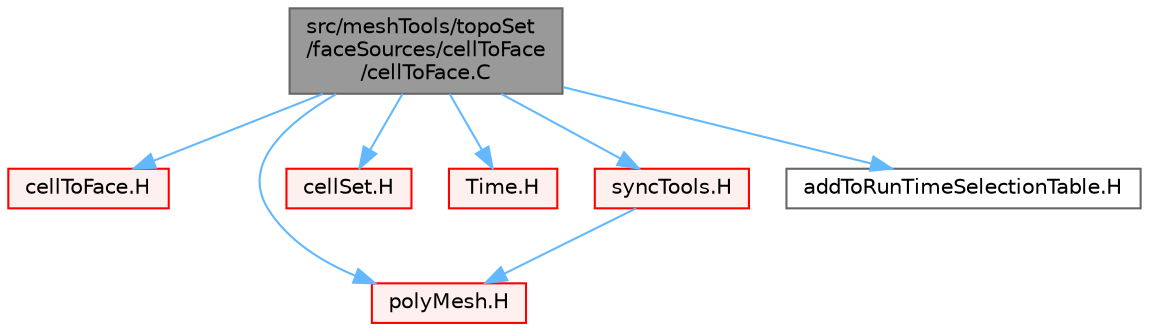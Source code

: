 digraph "src/meshTools/topoSet/faceSources/cellToFace/cellToFace.C"
{
 // LATEX_PDF_SIZE
  bgcolor="transparent";
  edge [fontname=Helvetica,fontsize=10,labelfontname=Helvetica,labelfontsize=10];
  node [fontname=Helvetica,fontsize=10,shape=box,height=0.2,width=0.4];
  Node1 [id="Node000001",label="src/meshTools/topoSet\l/faceSources/cellToFace\l/cellToFace.C",height=0.2,width=0.4,color="gray40", fillcolor="grey60", style="filled", fontcolor="black",tooltip=" "];
  Node1 -> Node2 [id="edge1_Node000001_Node000002",color="steelblue1",style="solid",tooltip=" "];
  Node2 [id="Node000002",label="cellToFace.H",height=0.2,width=0.4,color="red", fillcolor="#FFF0F0", style="filled",URL="$cellToFace_8H.html",tooltip=" "];
  Node1 -> Node216 [id="edge2_Node000001_Node000216",color="steelblue1",style="solid",tooltip=" "];
  Node216 [id="Node000216",label="polyMesh.H",height=0.2,width=0.4,color="red", fillcolor="#FFF0F0", style="filled",URL="$polyMesh_8H.html",tooltip=" "];
  Node1 -> Node282 [id="edge3_Node000001_Node000282",color="steelblue1",style="solid",tooltip=" "];
  Node282 [id="Node000282",label="cellSet.H",height=0.2,width=0.4,color="red", fillcolor="#FFF0F0", style="filled",URL="$cellSet_8H.html",tooltip=" "];
  Node1 -> Node284 [id="edge4_Node000001_Node000284",color="steelblue1",style="solid",tooltip=" "];
  Node284 [id="Node000284",label="Time.H",height=0.2,width=0.4,color="red", fillcolor="#FFF0F0", style="filled",URL="$Time_8H.html",tooltip=" "];
  Node1 -> Node341 [id="edge5_Node000001_Node000341",color="steelblue1",style="solid",tooltip=" "];
  Node341 [id="Node000341",label="syncTools.H",height=0.2,width=0.4,color="red", fillcolor="#FFF0F0", style="filled",URL="$syncTools_8H.html",tooltip=" "];
  Node341 -> Node216 [id="edge6_Node000341_Node000216",color="steelblue1",style="solid",tooltip=" "];
  Node1 -> Node356 [id="edge7_Node000001_Node000356",color="steelblue1",style="solid",tooltip=" "];
  Node356 [id="Node000356",label="addToRunTimeSelectionTable.H",height=0.2,width=0.4,color="grey40", fillcolor="white", style="filled",URL="$addToRunTimeSelectionTable_8H.html",tooltip="Macros for easy insertion into run-time selection tables."];
}
